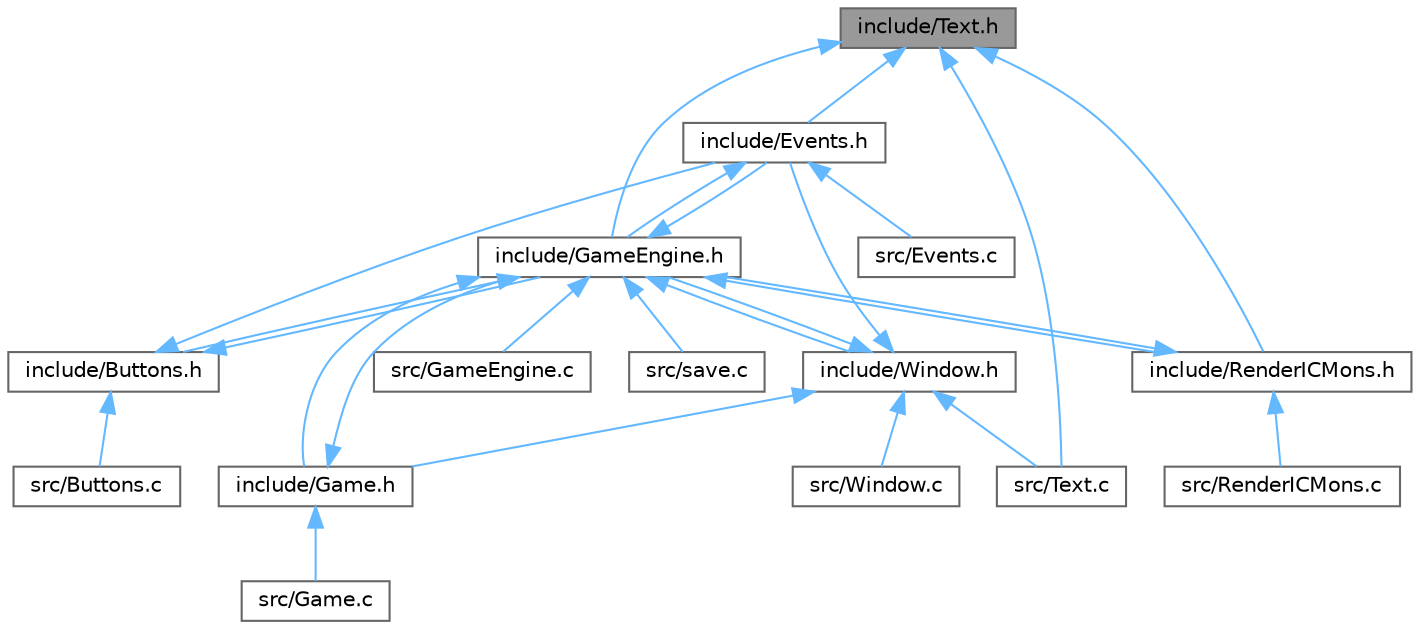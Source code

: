 digraph "include/Text.h"
{
 // LATEX_PDF_SIZE
  bgcolor="transparent";
  edge [fontname=Helvetica,fontsize=10,labelfontname=Helvetica,labelfontsize=10];
  node [fontname=Helvetica,fontsize=10,shape=box,height=0.2,width=0.4];
  Node1 [id="Node000001",label="include/Text.h",height=0.2,width=0.4,color="gray40", fillcolor="grey60", style="filled", fontcolor="black",tooltip=" "];
  Node1 -> Node2 [id="edge1_Node000001_Node000002",dir="back",color="steelblue1",style="solid",tooltip=" "];
  Node2 [id="Node000002",label="include/Events.h",height=0.2,width=0.4,color="grey40", fillcolor="white", style="filled",URL="$d0/dbb/Events_8h.html",tooltip=" "];
  Node2 -> Node3 [id="edge2_Node000002_Node000003",dir="back",color="steelblue1",style="solid",tooltip=" "];
  Node3 [id="Node000003",label="include/GameEngine.h",height=0.2,width=0.4,color="grey40", fillcolor="white", style="filled",URL="$d7/d1f/GameEngine_8h.html",tooltip=" "];
  Node3 -> Node4 [id="edge3_Node000003_Node000004",dir="back",color="steelblue1",style="solid",tooltip=" "];
  Node4 [id="Node000004",label="include/Buttons.h",height=0.2,width=0.4,color="grey40", fillcolor="white", style="filled",URL="$d3/d70/Buttons_8h.html",tooltip=" "];
  Node4 -> Node2 [id="edge4_Node000004_Node000002",dir="back",color="steelblue1",style="solid",tooltip=" "];
  Node4 -> Node3 [id="edge5_Node000004_Node000003",dir="back",color="steelblue1",style="solid",tooltip=" "];
  Node4 -> Node5 [id="edge6_Node000004_Node000005",dir="back",color="steelblue1",style="solid",tooltip=" "];
  Node5 [id="Node000005",label="src/Buttons.c",height=0.2,width=0.4,color="grey40", fillcolor="white", style="filled",URL="$d9/d0e/Buttons_8c.html",tooltip=" "];
  Node3 -> Node2 [id="edge7_Node000003_Node000002",dir="back",color="steelblue1",style="solid",tooltip=" "];
  Node3 -> Node6 [id="edge8_Node000003_Node000006",dir="back",color="steelblue1",style="solid",tooltip=" "];
  Node6 [id="Node000006",label="include/Game.h",height=0.2,width=0.4,color="grey40", fillcolor="white", style="filled",URL="$d3/d5f/Game_8h.html",tooltip=" "];
  Node6 -> Node3 [id="edge9_Node000006_Node000003",dir="back",color="steelblue1",style="solid",tooltip=" "];
  Node6 -> Node7 [id="edge10_Node000006_Node000007",dir="back",color="steelblue1",style="solid",tooltip=" "];
  Node7 [id="Node000007",label="src/Game.c",height=0.2,width=0.4,color="grey40", fillcolor="white", style="filled",URL="$dc/d22/Game_8c.html",tooltip=" "];
  Node3 -> Node8 [id="edge11_Node000003_Node000008",dir="back",color="steelblue1",style="solid",tooltip=" "];
  Node8 [id="Node000008",label="include/RenderICMons.h",height=0.2,width=0.4,color="grey40", fillcolor="white", style="filled",URL="$d2/d98/RenderICMons_8h.html",tooltip=" "];
  Node8 -> Node3 [id="edge12_Node000008_Node000003",dir="back",color="steelblue1",style="solid",tooltip=" "];
  Node8 -> Node9 [id="edge13_Node000008_Node000009",dir="back",color="steelblue1",style="solid",tooltip=" "];
  Node9 [id="Node000009",label="src/RenderICMons.c",height=0.2,width=0.4,color="grey40", fillcolor="white", style="filled",URL="$d9/d0c/RenderICMons_8c.html",tooltip=" "];
  Node3 -> Node10 [id="edge14_Node000003_Node000010",dir="back",color="steelblue1",style="solid",tooltip=" "];
  Node10 [id="Node000010",label="include/Window.h",height=0.2,width=0.4,color="grey40", fillcolor="white", style="filled",URL="$d3/ded/Window_8h.html",tooltip=" "];
  Node10 -> Node2 [id="edge15_Node000010_Node000002",dir="back",color="steelblue1",style="solid",tooltip=" "];
  Node10 -> Node6 [id="edge16_Node000010_Node000006",dir="back",color="steelblue1",style="solid",tooltip=" "];
  Node10 -> Node3 [id="edge17_Node000010_Node000003",dir="back",color="steelblue1",style="solid",tooltip=" "];
  Node10 -> Node11 [id="edge18_Node000010_Node000011",dir="back",color="steelblue1",style="solid",tooltip=" "];
  Node11 [id="Node000011",label="src/Text.c",height=0.2,width=0.4,color="grey40", fillcolor="white", style="filled",URL="$dc/dae/Text_8c.html",tooltip=" "];
  Node10 -> Node12 [id="edge19_Node000010_Node000012",dir="back",color="steelblue1",style="solid",tooltip=" "];
  Node12 [id="Node000012",label="src/Window.c",height=0.2,width=0.4,color="grey40", fillcolor="white", style="filled",URL="$d4/d41/Window_8c.html",tooltip=" "];
  Node3 -> Node13 [id="edge20_Node000003_Node000013",dir="back",color="steelblue1",style="solid",tooltip=" "];
  Node13 [id="Node000013",label="src/GameEngine.c",height=0.2,width=0.4,color="grey40", fillcolor="white", style="filled",URL="$d5/d81/GameEngine_8c.html",tooltip=" "];
  Node3 -> Node14 [id="edge21_Node000003_Node000014",dir="back",color="steelblue1",style="solid",tooltip=" "];
  Node14 [id="Node000014",label="src/save.c",height=0.2,width=0.4,color="grey40", fillcolor="white", style="filled",URL="$df/dcf/save_8c.html",tooltip=" "];
  Node2 -> Node15 [id="edge22_Node000002_Node000015",dir="back",color="steelblue1",style="solid",tooltip=" "];
  Node15 [id="Node000015",label="src/Events.c",height=0.2,width=0.4,color="grey40", fillcolor="white", style="filled",URL="$d7/d9f/Events_8c.html",tooltip=" "];
  Node1 -> Node3 [id="edge23_Node000001_Node000003",dir="back",color="steelblue1",style="solid",tooltip=" "];
  Node1 -> Node8 [id="edge24_Node000001_Node000008",dir="back",color="steelblue1",style="solid",tooltip=" "];
  Node1 -> Node11 [id="edge25_Node000001_Node000011",dir="back",color="steelblue1",style="solid",tooltip=" "];
}

